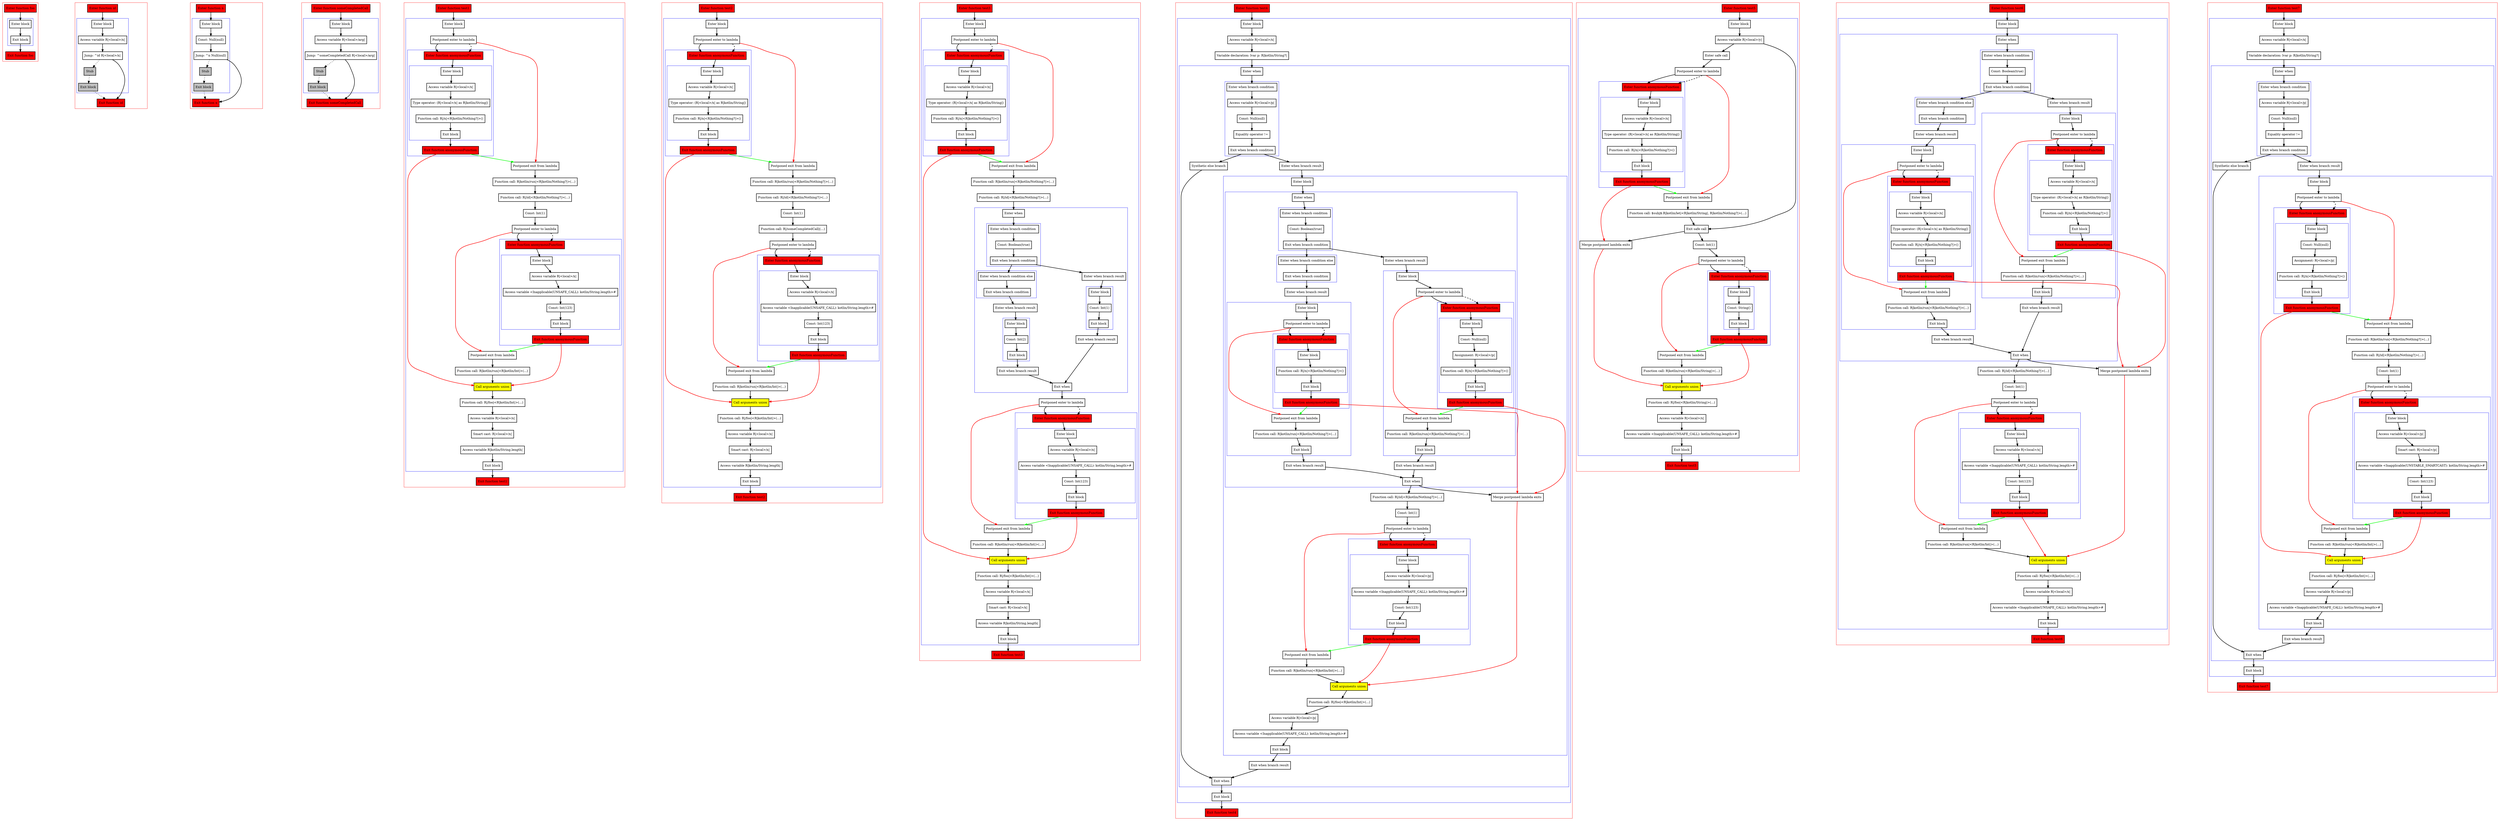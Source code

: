 digraph flowFromInplaceLambda2_kt {
    graph [nodesep=3]
    node [shape=box penwidth=2]
    edge [penwidth=2]

    subgraph cluster_0 {
        color=red
        0 [label="Enter function foo" style="filled" fillcolor=red];
        subgraph cluster_1 {
            color=blue
            1 [label="Enter block"];
            2 [label="Exit block"];
        }
        3 [label="Exit function foo" style="filled" fillcolor=red];
    }
    0 -> {1};
    1 -> {2};
    2 -> {3};

    subgraph cluster_2 {
        color=red
        4 [label="Enter function id" style="filled" fillcolor=red];
        subgraph cluster_3 {
            color=blue
            5 [label="Enter block"];
            6 [label="Access variable R|<local>/x|"];
            7 [label="Jump: ^id R|<local>/x|"];
            8 [label="Stub" style="filled" fillcolor=gray];
            9 [label="Exit block" style="filled" fillcolor=gray];
        }
        10 [label="Exit function id" style="filled" fillcolor=red];
    }
    4 -> {5};
    5 -> {6};
    6 -> {7};
    7 -> {10};
    7 -> {8} [style=dotted];
    8 -> {9} [style=dotted];
    9 -> {10} [style=dotted];

    subgraph cluster_4 {
        color=red
        11 [label="Enter function n" style="filled" fillcolor=red];
        subgraph cluster_5 {
            color=blue
            12 [label="Enter block"];
            13 [label="Const: Null(null)"];
            14 [label="Jump: ^n Null(null)"];
            15 [label="Stub" style="filled" fillcolor=gray];
            16 [label="Exit block" style="filled" fillcolor=gray];
        }
        17 [label="Exit function n" style="filled" fillcolor=red];
    }
    11 -> {12};
    12 -> {13};
    13 -> {14};
    14 -> {17};
    14 -> {15} [style=dotted];
    15 -> {16} [style=dotted];
    16 -> {17} [style=dotted];

    subgraph cluster_6 {
        color=red
        18 [label="Enter function someCompletedCall" style="filled" fillcolor=red];
        subgraph cluster_7 {
            color=blue
            19 [label="Enter block"];
            20 [label="Access variable R|<local>/arg|"];
            21 [label="Jump: ^someCompletedCall R|<local>/arg|"];
            22 [label="Stub" style="filled" fillcolor=gray];
            23 [label="Exit block" style="filled" fillcolor=gray];
        }
        24 [label="Exit function someCompletedCall" style="filled" fillcolor=red];
    }
    18 -> {19};
    19 -> {20};
    20 -> {21};
    21 -> {24};
    21 -> {22} [style=dotted];
    22 -> {23} [style=dotted];
    23 -> {24} [style=dotted];

    subgraph cluster_8 {
        color=red
        25 [label="Enter function test1" style="filled" fillcolor=red];
        subgraph cluster_9 {
            color=blue
            26 [label="Enter block"];
            27 [label="Postponed enter to lambda"];
            subgraph cluster_10 {
                color=blue
                42 [label="Enter function anonymousFunction" style="filled" fillcolor=red];
                subgraph cluster_11 {
                    color=blue
                    43 [label="Enter block"];
                    44 [label="Access variable R|<local>/x|"];
                    45 [label="Type operator: (R|<local>/x| as R|kotlin/String|)"];
                    46 [label="Function call: R|/n|<R|kotlin/Nothing?|>()"];
                    47 [label="Exit block"];
                }
                48 [label="Exit function anonymousFunction" style="filled" fillcolor=red];
            }
            28 [label="Postponed exit from lambda"];
            29 [label="Function call: R|kotlin/run|<R|kotlin/Nothing?|>(...)"];
            30 [label="Function call: R|/id|<R|kotlin/Nothing?|>(...)"];
            31 [label="Const: Int(1)"];
            32 [label="Postponed enter to lambda"];
            subgraph cluster_12 {
                color=blue
                49 [label="Enter function anonymousFunction" style="filled" fillcolor=red];
                subgraph cluster_13 {
                    color=blue
                    50 [label="Enter block"];
                    51 [label="Access variable R|<local>/x|"];
                    52 [label="Access variable <Inapplicable(UNSAFE_CALL): kotlin/String.length>#"];
                    53 [label="Const: Int(123)"];
                    54 [label="Exit block"];
                }
                55 [label="Exit function anonymousFunction" style="filled" fillcolor=red];
            }
            33 [label="Postponed exit from lambda"];
            34 [label="Function call: R|kotlin/run|<R|kotlin/Int|>(...)"];
            35 [label="Call arguments union" style="filled" fillcolor=yellow];
            36 [label="Function call: R|/foo|<R|kotlin/Int|>(...)"];
            37 [label="Access variable R|<local>/x|"];
            38 [label="Smart cast: R|<local>/x|"];
            39 [label="Access variable R|kotlin/String.length|"];
            40 [label="Exit block"];
        }
        41 [label="Exit function test1" style="filled" fillcolor=red];
    }
    25 -> {26};
    26 -> {27};
    27 -> {42};
    27 -> {28} [color=red];
    27 -> {42} [style=dashed];
    28 -> {29};
    29 -> {30};
    30 -> {31};
    31 -> {32};
    32 -> {49};
    32 -> {33} [color=red];
    32 -> {49} [style=dashed];
    33 -> {34};
    34 -> {35};
    35 -> {36};
    36 -> {37};
    37 -> {38};
    38 -> {39};
    39 -> {40};
    40 -> {41};
    42 -> {43};
    43 -> {44};
    44 -> {45};
    45 -> {46};
    46 -> {47};
    47 -> {48};
    48 -> {35} [color=red];
    48 -> {28} [color=green];
    49 -> {50};
    50 -> {51};
    51 -> {52};
    52 -> {53};
    53 -> {54};
    54 -> {55};
    55 -> {35} [color=red];
    55 -> {33} [color=green];

    subgraph cluster_14 {
        color=red
        56 [label="Enter function test2" style="filled" fillcolor=red];
        subgraph cluster_15 {
            color=blue
            57 [label="Enter block"];
            58 [label="Postponed enter to lambda"];
            subgraph cluster_16 {
                color=blue
                74 [label="Enter function anonymousFunction" style="filled" fillcolor=red];
                subgraph cluster_17 {
                    color=blue
                    75 [label="Enter block"];
                    76 [label="Access variable R|<local>/x|"];
                    77 [label="Type operator: (R|<local>/x| as R|kotlin/String|)"];
                    78 [label="Function call: R|/n|<R|kotlin/Nothing?|>()"];
                    79 [label="Exit block"];
                }
                80 [label="Exit function anonymousFunction" style="filled" fillcolor=red];
            }
            59 [label="Postponed exit from lambda"];
            60 [label="Function call: R|kotlin/run|<R|kotlin/Nothing?|>(...)"];
            61 [label="Function call: R|/id|<R|kotlin/Nothing?|>(...)"];
            62 [label="Const: Int(1)"];
            63 [label="Function call: R|/someCompletedCall|(...)"];
            64 [label="Postponed enter to lambda"];
            subgraph cluster_18 {
                color=blue
                81 [label="Enter function anonymousFunction" style="filled" fillcolor=red];
                subgraph cluster_19 {
                    color=blue
                    82 [label="Enter block"];
                    83 [label="Access variable R|<local>/x|"];
                    84 [label="Access variable <Inapplicable(UNSAFE_CALL): kotlin/String.length>#"];
                    85 [label="Const: Int(123)"];
                    86 [label="Exit block"];
                }
                87 [label="Exit function anonymousFunction" style="filled" fillcolor=red];
            }
            65 [label="Postponed exit from lambda"];
            66 [label="Function call: R|kotlin/run|<R|kotlin/Int|>(...)"];
            67 [label="Call arguments union" style="filled" fillcolor=yellow];
            68 [label="Function call: R|/foo|<R|kotlin/Int|>(...)"];
            69 [label="Access variable R|<local>/x|"];
            70 [label="Smart cast: R|<local>/x|"];
            71 [label="Access variable R|kotlin/String.length|"];
            72 [label="Exit block"];
        }
        73 [label="Exit function test2" style="filled" fillcolor=red];
    }
    56 -> {57};
    57 -> {58};
    58 -> {74};
    58 -> {59} [color=red];
    58 -> {74} [style=dashed];
    59 -> {60};
    60 -> {61};
    61 -> {62};
    62 -> {63};
    63 -> {64};
    64 -> {81};
    64 -> {65} [color=red];
    64 -> {81} [style=dashed];
    65 -> {66};
    66 -> {67};
    67 -> {68};
    68 -> {69};
    69 -> {70};
    70 -> {71};
    71 -> {72};
    72 -> {73};
    74 -> {75};
    75 -> {76};
    76 -> {77};
    77 -> {78};
    78 -> {79};
    79 -> {80};
    80 -> {67} [color=red];
    80 -> {59} [color=green];
    81 -> {82};
    82 -> {83};
    83 -> {84};
    84 -> {85};
    85 -> {86};
    86 -> {87};
    87 -> {67} [color=red];
    87 -> {65} [color=green];

    subgraph cluster_20 {
        color=red
        88 [label="Enter function test3" style="filled" fillcolor=red];
        subgraph cluster_21 {
            color=blue
            89 [label="Enter block"];
            90 [label="Postponed enter to lambda"];
            subgraph cluster_22 {
                color=blue
                121 [label="Enter function anonymousFunction" style="filled" fillcolor=red];
                subgraph cluster_23 {
                    color=blue
                    122 [label="Enter block"];
                    123 [label="Access variable R|<local>/x|"];
                    124 [label="Type operator: (R|<local>/x| as R|kotlin/String|)"];
                    125 [label="Function call: R|/n|<R|kotlin/Nothing?|>()"];
                    126 [label="Exit block"];
                }
                127 [label="Exit function anonymousFunction" style="filled" fillcolor=red];
            }
            91 [label="Postponed exit from lambda"];
            92 [label="Function call: R|kotlin/run|<R|kotlin/Nothing?|>(...)"];
            93 [label="Function call: R|/id|<R|kotlin/Nothing?|>(...)"];
            subgraph cluster_24 {
                color=blue
                94 [label="Enter when"];
                subgraph cluster_25 {
                    color=blue
                    95 [label="Enter when branch condition "];
                    96 [label="Const: Boolean(true)"];
                    97 [label="Exit when branch condition"];
                }
                subgraph cluster_26 {
                    color=blue
                    98 [label="Enter when branch condition else"];
                    99 [label="Exit when branch condition"];
                }
                100 [label="Enter when branch result"];
                subgraph cluster_27 {
                    color=blue
                    101 [label="Enter block"];
                    102 [label="Const: Int(2)"];
                    103 [label="Exit block"];
                }
                104 [label="Exit when branch result"];
                105 [label="Enter when branch result"];
                subgraph cluster_28 {
                    color=blue
                    106 [label="Enter block"];
                    107 [label="Const: Int(1)"];
                    108 [label="Exit block"];
                }
                109 [label="Exit when branch result"];
                110 [label="Exit when"];
            }
            111 [label="Postponed enter to lambda"];
            subgraph cluster_29 {
                color=blue
                128 [label="Enter function anonymousFunction" style="filled" fillcolor=red];
                subgraph cluster_30 {
                    color=blue
                    129 [label="Enter block"];
                    130 [label="Access variable R|<local>/x|"];
                    131 [label="Access variable <Inapplicable(UNSAFE_CALL): kotlin/String.length>#"];
                    132 [label="Const: Int(123)"];
                    133 [label="Exit block"];
                }
                134 [label="Exit function anonymousFunction" style="filled" fillcolor=red];
            }
            112 [label="Postponed exit from lambda"];
            113 [label="Function call: R|kotlin/run|<R|kotlin/Int|>(...)"];
            114 [label="Call arguments union" style="filled" fillcolor=yellow];
            115 [label="Function call: R|/foo|<R|kotlin/Int|>(...)"];
            116 [label="Access variable R|<local>/x|"];
            117 [label="Smart cast: R|<local>/x|"];
            118 [label="Access variable R|kotlin/String.length|"];
            119 [label="Exit block"];
        }
        120 [label="Exit function test3" style="filled" fillcolor=red];
    }
    88 -> {89};
    89 -> {90};
    90 -> {121};
    90 -> {91} [color=red];
    90 -> {121} [style=dashed];
    91 -> {92};
    92 -> {93};
    93 -> {94};
    94 -> {95};
    95 -> {96};
    96 -> {97};
    97 -> {105 98};
    98 -> {99};
    99 -> {100};
    100 -> {101};
    101 -> {102};
    102 -> {103};
    103 -> {104};
    104 -> {110};
    105 -> {106};
    106 -> {107};
    107 -> {108};
    108 -> {109};
    109 -> {110};
    110 -> {111};
    111 -> {128};
    111 -> {112} [color=red];
    111 -> {128} [style=dashed];
    112 -> {113};
    113 -> {114};
    114 -> {115};
    115 -> {116};
    116 -> {117};
    117 -> {118};
    118 -> {119};
    119 -> {120};
    121 -> {122};
    122 -> {123};
    123 -> {124};
    124 -> {125};
    125 -> {126};
    126 -> {127};
    127 -> {114} [color=red];
    127 -> {91} [color=green];
    128 -> {129};
    129 -> {130};
    130 -> {131};
    131 -> {132};
    132 -> {133};
    133 -> {134};
    134 -> {114} [color=red];
    134 -> {112} [color=green];

    subgraph cluster_31 {
        color=red
        135 [label="Enter function test4" style="filled" fillcolor=red];
        subgraph cluster_32 {
            color=blue
            136 [label="Enter block"];
            137 [label="Access variable R|<local>/x|"];
            138 [label="Variable declaration: lvar p: R|kotlin/String?|"];
            subgraph cluster_33 {
                color=blue
                139 [label="Enter when"];
                subgraph cluster_34 {
                    color=blue
                    140 [label="Enter when branch condition "];
                    141 [label="Access variable R|<local>/p|"];
                    142 [label="Const: Null(null)"];
                    143 [label="Equality operator !="];
                    144 [label="Exit when branch condition"];
                }
                145 [label="Synthetic else branch"];
                146 [label="Enter when branch result"];
                subgraph cluster_35 {
                    color=blue
                    147 [label="Enter block"];
                    subgraph cluster_36 {
                        color=blue
                        148 [label="Enter when"];
                        subgraph cluster_37 {
                            color=blue
                            149 [label="Enter when branch condition "];
                            150 [label="Const: Boolean(true)"];
                            151 [label="Exit when branch condition"];
                        }
                        subgraph cluster_38 {
                            color=blue
                            152 [label="Enter when branch condition else"];
                            153 [label="Exit when branch condition"];
                        }
                        154 [label="Enter when branch result"];
                        subgraph cluster_39 {
                            color=blue
                            155 [label="Enter block"];
                            156 [label="Postponed enter to lambda"];
                            subgraph cluster_40 {
                                color=blue
                                191 [label="Enter function anonymousFunction" style="filled" fillcolor=red];
                                subgraph cluster_41 {
                                    color=blue
                                    192 [label="Enter block"];
                                    193 [label="Function call: R|/n|<R|kotlin/Nothing?|>()"];
                                    194 [label="Exit block"];
                                }
                                195 [label="Exit function anonymousFunction" style="filled" fillcolor=red];
                            }
                            157 [label="Postponed exit from lambda"];
                            158 [label="Function call: R|kotlin/run|<R|kotlin/Nothing?|>(...)"];
                            159 [label="Exit block"];
                        }
                        160 [label="Exit when branch result"];
                        161 [label="Enter when branch result"];
                        subgraph cluster_42 {
                            color=blue
                            162 [label="Enter block"];
                            163 [label="Postponed enter to lambda"];
                            subgraph cluster_43 {
                                color=blue
                                184 [label="Enter function anonymousFunction" style="filled" fillcolor=red];
                                subgraph cluster_44 {
                                    color=blue
                                    185 [label="Enter block"];
                                    186 [label="Const: Null(null)"];
                                    187 [label="Assignment: R|<local>/p|"];
                                    188 [label="Function call: R|/n|<R|kotlin/Nothing?|>()"];
                                    189 [label="Exit block"];
                                }
                                190 [label="Exit function anonymousFunction" style="filled" fillcolor=red];
                            }
                            164 [label="Postponed exit from lambda"];
                            165 [label="Function call: R|kotlin/run|<R|kotlin/Nothing?|>(...)"];
                            166 [label="Exit block"];
                        }
                        167 [label="Exit when branch result"];
                        168 [label="Exit when"];
                    }
                    169 [label="Function call: R|/id|<R|kotlin/Nothing?|>(...)"];
                    170 [label="Const: Int(1)"];
                    171 [label="Postponed enter to lambda"];
                    subgraph cluster_45 {
                        color=blue
                        196 [label="Enter function anonymousFunction" style="filled" fillcolor=red];
                        subgraph cluster_46 {
                            color=blue
                            197 [label="Enter block"];
                            198 [label="Access variable R|<local>/p|"];
                            199 [label="Access variable <Inapplicable(UNSAFE_CALL): kotlin/String.length>#"];
                            200 [label="Const: Int(123)"];
                            201 [label="Exit block"];
                        }
                        202 [label="Exit function anonymousFunction" style="filled" fillcolor=red];
                    }
                    172 [label="Postponed exit from lambda"];
                    173 [label="Function call: R|kotlin/run|<R|kotlin/Int|>(...)"];
                    174 [label="Merge postponed lambda exits"];
                    175 [label="Call arguments union" style="filled" fillcolor=yellow];
                    176 [label="Function call: R|/foo|<R|kotlin/Int|>(...)"];
                    177 [label="Access variable R|<local>/p|"];
                    178 [label="Access variable <Inapplicable(UNSAFE_CALL): kotlin/String.length>#"];
                    179 [label="Exit block"];
                }
                180 [label="Exit when branch result"];
                181 [label="Exit when"];
            }
            182 [label="Exit block"];
        }
        183 [label="Exit function test4" style="filled" fillcolor=red];
    }
    135 -> {136};
    136 -> {137};
    137 -> {138};
    138 -> {139};
    139 -> {140};
    140 -> {141};
    141 -> {142};
    142 -> {143};
    143 -> {144};
    144 -> {146 145};
    145 -> {181};
    146 -> {147};
    147 -> {148};
    148 -> {149};
    149 -> {150};
    150 -> {151};
    151 -> {161 152};
    152 -> {153};
    153 -> {154};
    154 -> {155};
    155 -> {156};
    156 -> {191};
    156 -> {157} [color=red];
    156 -> {191} [style=dashed];
    157 -> {158};
    158 -> {159};
    159 -> {160};
    160 -> {168};
    161 -> {162};
    162 -> {163};
    163 -> {184};
    163 -> {164} [color=red];
    163 -> {184} [style=dashed];
    164 -> {165};
    165 -> {166};
    166 -> {167};
    167 -> {168};
    168 -> {174 169};
    169 -> {170};
    170 -> {171};
    171 -> {196};
    171 -> {172} [color=red];
    171 -> {196} [style=dashed];
    172 -> {173};
    173 -> {175};
    174 -> {175} [color=red];
    175 -> {176};
    176 -> {177};
    177 -> {178};
    178 -> {179};
    179 -> {180};
    180 -> {181};
    181 -> {182};
    182 -> {183};
    184 -> {185};
    185 -> {186};
    186 -> {187};
    187 -> {188};
    188 -> {189};
    189 -> {190};
    190 -> {174} [color=red];
    190 -> {164} [color=green];
    191 -> {192};
    192 -> {193};
    193 -> {194};
    194 -> {195};
    195 -> {174} [color=red];
    195 -> {157} [color=green];
    196 -> {197};
    197 -> {198};
    198 -> {199};
    199 -> {200};
    200 -> {201};
    201 -> {202};
    202 -> {175} [color=red];
    202 -> {172} [color=green];

    subgraph cluster_47 {
        color=red
        203 [label="Enter function test5" style="filled" fillcolor=red];
        subgraph cluster_48 {
            color=blue
            204 [label="Enter block"];
            205 [label="Access variable R|<local>/y|"];
            206 [label="Enter safe call"];
            207 [label="Postponed enter to lambda"];
            subgraph cluster_49 {
                color=blue
                222 [label="Enter function anonymousFunction" style="filled" fillcolor=red];
                subgraph cluster_50 {
                    color=blue
                    223 [label="Enter block"];
                    224 [label="Access variable R|<local>/x|"];
                    225 [label="Type operator: (R|<local>/x| as R|kotlin/String|)"];
                    226 [label="Function call: R|/n|<R|kotlin/Nothing?|>()"];
                    227 [label="Exit block"];
                }
                228 [label="Exit function anonymousFunction" style="filled" fillcolor=red];
            }
            208 [label="Postponed exit from lambda"];
            209 [label="Function call: $subj$.R|kotlin/let|<R|kotlin/String|, R|kotlin/Nothing?|>(...)"];
            210 [label="Exit safe call"];
            211 [label="Const: Int(1)"];
            212 [label="Postponed enter to lambda"];
            subgraph cluster_51 {
                color=blue
                229 [label="Enter function anonymousFunction" style="filled" fillcolor=red];
                subgraph cluster_52 {
                    color=blue
                    230 [label="Enter block"];
                    231 [label="Const: String()"];
                    232 [label="Exit block"];
                }
                233 [label="Exit function anonymousFunction" style="filled" fillcolor=red];
            }
            213 [label="Postponed exit from lambda"];
            214 [label="Function call: R|kotlin/run|<R|kotlin/String|>(...)"];
            215 [label="Merge postponed lambda exits"];
            216 [label="Call arguments union" style="filled" fillcolor=yellow];
            217 [label="Function call: R|/foo|<R|kotlin/String|>(...)"];
            218 [label="Access variable R|<local>/x|"];
            219 [label="Access variable <Inapplicable(UNSAFE_CALL): kotlin/String.length>#"];
            220 [label="Exit block"];
        }
        221 [label="Exit function test5" style="filled" fillcolor=red];
    }
    203 -> {204};
    204 -> {205};
    205 -> {206 210};
    206 -> {207};
    207 -> {222};
    207 -> {208} [color=red];
    207 -> {222} [style=dashed];
    208 -> {209};
    209 -> {210};
    210 -> {215 211};
    211 -> {212};
    212 -> {229};
    212 -> {213} [color=red];
    212 -> {229} [style=dashed];
    213 -> {214};
    214 -> {216};
    215 -> {216} [color=red];
    216 -> {217};
    217 -> {218};
    218 -> {219};
    219 -> {220};
    220 -> {221};
    222 -> {223};
    223 -> {224};
    224 -> {225};
    225 -> {226};
    226 -> {227};
    227 -> {228};
    228 -> {215} [color=red];
    228 -> {208} [color=green];
    229 -> {230};
    230 -> {231};
    231 -> {232};
    232 -> {233};
    233 -> {216} [color=red];
    233 -> {213} [color=green];

    subgraph cluster_53 {
        color=red
        234 [label="Enter function test6" style="filled" fillcolor=red];
        subgraph cluster_54 {
            color=blue
            235 [label="Enter block"];
            subgraph cluster_55 {
                color=blue
                236 [label="Enter when"];
                subgraph cluster_56 {
                    color=blue
                    237 [label="Enter when branch condition "];
                    238 [label="Const: Boolean(true)"];
                    239 [label="Exit when branch condition"];
                }
                subgraph cluster_57 {
                    color=blue
                    240 [label="Enter when branch condition else"];
                    241 [label="Exit when branch condition"];
                }
                242 [label="Enter when branch result"];
                subgraph cluster_58 {
                    color=blue
                    243 [label="Enter block"];
                    244 [label="Postponed enter to lambda"];
                    subgraph cluster_59 {
                        color=blue
                        276 [label="Enter function anonymousFunction" style="filled" fillcolor=red];
                        subgraph cluster_60 {
                            color=blue
                            277 [label="Enter block"];
                            278 [label="Access variable R|<local>/x|"];
                            279 [label="Type operator: (R|<local>/x| as R|kotlin/String|)"];
                            280 [label="Function call: R|/n|<R|kotlin/Nothing?|>()"];
                            281 [label="Exit block"];
                        }
                        282 [label="Exit function anonymousFunction" style="filled" fillcolor=red];
                    }
                    245 [label="Postponed exit from lambda"];
                    246 [label="Function call: R|kotlin/run|<R|kotlin/Nothing?|>(...)"];
                    247 [label="Exit block"];
                }
                248 [label="Exit when branch result"];
                249 [label="Enter when branch result"];
                subgraph cluster_61 {
                    color=blue
                    250 [label="Enter block"];
                    251 [label="Postponed enter to lambda"];
                    subgraph cluster_62 {
                        color=blue
                        269 [label="Enter function anonymousFunction" style="filled" fillcolor=red];
                        subgraph cluster_63 {
                            color=blue
                            270 [label="Enter block"];
                            271 [label="Access variable R|<local>/x|"];
                            272 [label="Type operator: (R|<local>/x| as R|kotlin/String|)"];
                            273 [label="Function call: R|/n|<R|kotlin/Nothing?|>()"];
                            274 [label="Exit block"];
                        }
                        275 [label="Exit function anonymousFunction" style="filled" fillcolor=red];
                    }
                    252 [label="Postponed exit from lambda"];
                    253 [label="Function call: R|kotlin/run|<R|kotlin/Nothing?|>(...)"];
                    254 [label="Exit block"];
                }
                255 [label="Exit when branch result"];
                256 [label="Exit when"];
            }
            257 [label="Function call: R|/id|<R|kotlin/Nothing?|>(...)"];
            258 [label="Const: Int(1)"];
            259 [label="Postponed enter to lambda"];
            subgraph cluster_64 {
                color=blue
                283 [label="Enter function anonymousFunction" style="filled" fillcolor=red];
                subgraph cluster_65 {
                    color=blue
                    284 [label="Enter block"];
                    285 [label="Access variable R|<local>/x|"];
                    286 [label="Access variable <Inapplicable(UNSAFE_CALL): kotlin/String.length>#"];
                    287 [label="Const: Int(123)"];
                    288 [label="Exit block"];
                }
                289 [label="Exit function anonymousFunction" style="filled" fillcolor=red];
            }
            260 [label="Postponed exit from lambda"];
            261 [label="Function call: R|kotlin/run|<R|kotlin/Int|>(...)"];
            262 [label="Merge postponed lambda exits"];
            263 [label="Call arguments union" style="filled" fillcolor=yellow];
            264 [label="Function call: R|/foo|<R|kotlin/Int|>(...)"];
            265 [label="Access variable R|<local>/x|"];
            266 [label="Access variable <Inapplicable(UNSAFE_CALL): kotlin/String.length>#"];
            267 [label="Exit block"];
        }
        268 [label="Exit function test6" style="filled" fillcolor=red];
    }
    234 -> {235};
    235 -> {236};
    236 -> {237};
    237 -> {238};
    238 -> {239};
    239 -> {249 240};
    240 -> {241};
    241 -> {242};
    242 -> {243};
    243 -> {244};
    244 -> {276};
    244 -> {245} [color=red];
    244 -> {276} [style=dashed];
    245 -> {246};
    246 -> {247};
    247 -> {248};
    248 -> {256};
    249 -> {250};
    250 -> {251};
    251 -> {269};
    251 -> {252} [color=red];
    251 -> {269} [style=dashed];
    252 -> {253};
    253 -> {254};
    254 -> {255};
    255 -> {256};
    256 -> {262 257};
    257 -> {258};
    258 -> {259};
    259 -> {283};
    259 -> {260} [color=red];
    259 -> {283} [style=dashed];
    260 -> {261};
    261 -> {263};
    262 -> {263} [color=red];
    263 -> {264};
    264 -> {265};
    265 -> {266};
    266 -> {267};
    267 -> {268};
    269 -> {270};
    270 -> {271};
    271 -> {272};
    272 -> {273};
    273 -> {274};
    274 -> {275};
    275 -> {262} [color=red];
    275 -> {252} [color=green];
    276 -> {277};
    277 -> {278};
    278 -> {279};
    279 -> {280};
    280 -> {281};
    281 -> {282};
    282 -> {262} [color=red];
    282 -> {245} [color=green];
    283 -> {284};
    284 -> {285};
    285 -> {286};
    286 -> {287};
    287 -> {288};
    288 -> {289};
    289 -> {263} [color=red];
    289 -> {260} [color=green];

    subgraph cluster_66 {
        color=red
        290 [label="Enter function test7" style="filled" fillcolor=red];
        subgraph cluster_67 {
            color=blue
            291 [label="Enter block"];
            292 [label="Access variable R|<local>/x|"];
            293 [label="Variable declaration: lvar p: R|kotlin/String?|"];
            subgraph cluster_68 {
                color=blue
                294 [label="Enter when"];
                subgraph cluster_69 {
                    color=blue
                    295 [label="Enter when branch condition "];
                    296 [label="Access variable R|<local>/p|"];
                    297 [label="Const: Null(null)"];
                    298 [label="Equality operator !="];
                    299 [label="Exit when branch condition"];
                }
                300 [label="Synthetic else branch"];
                301 [label="Enter when branch result"];
                subgraph cluster_70 {
                    color=blue
                    302 [label="Enter block"];
                    303 [label="Postponed enter to lambda"];
                    subgraph cluster_71 {
                        color=blue
                        320 [label="Enter function anonymousFunction" style="filled" fillcolor=red];
                        subgraph cluster_72 {
                            color=blue
                            321 [label="Enter block"];
                            322 [label="Const: Null(null)"];
                            323 [label="Assignment: R|<local>/p|"];
                            324 [label="Function call: R|/n|<R|kotlin/Nothing?|>()"];
                            325 [label="Exit block"];
                        }
                        326 [label="Exit function anonymousFunction" style="filled" fillcolor=red];
                    }
                    304 [label="Postponed exit from lambda"];
                    305 [label="Function call: R|kotlin/run|<R|kotlin/Nothing?|>(...)"];
                    306 [label="Function call: R|/id|<R|kotlin/Nothing?|>(...)"];
                    307 [label="Const: Int(1)"];
                    308 [label="Postponed enter to lambda"];
                    subgraph cluster_73 {
                        color=blue
                        327 [label="Enter function anonymousFunction" style="filled" fillcolor=red];
                        subgraph cluster_74 {
                            color=blue
                            328 [label="Enter block"];
                            329 [label="Access variable R|<local>/p|"];
                            330 [label="Smart cast: R|<local>/p|"];
                            331 [label="Access variable <Inapplicable(UNSTABLE_SMARTCAST): kotlin/String.length>#"];
                            332 [label="Const: Int(123)"];
                            333 [label="Exit block"];
                        }
                        334 [label="Exit function anonymousFunction" style="filled" fillcolor=red];
                    }
                    309 [label="Postponed exit from lambda"];
                    310 [label="Function call: R|kotlin/run|<R|kotlin/Int|>(...)"];
                    311 [label="Call arguments union" style="filled" fillcolor=yellow];
                    312 [label="Function call: R|/foo|<R|kotlin/Int|>(...)"];
                    313 [label="Access variable R|<local>/p|"];
                    314 [label="Access variable <Inapplicable(UNSAFE_CALL): kotlin/String.length>#"];
                    315 [label="Exit block"];
                }
                316 [label="Exit when branch result"];
                317 [label="Exit when"];
            }
            318 [label="Exit block"];
        }
        319 [label="Exit function test7" style="filled" fillcolor=red];
    }
    290 -> {291};
    291 -> {292};
    292 -> {293};
    293 -> {294};
    294 -> {295};
    295 -> {296};
    296 -> {297};
    297 -> {298};
    298 -> {299};
    299 -> {301 300};
    300 -> {317};
    301 -> {302};
    302 -> {303};
    303 -> {320};
    303 -> {304} [color=red];
    303 -> {320} [style=dashed];
    304 -> {305};
    305 -> {306};
    306 -> {307};
    307 -> {308};
    308 -> {327};
    308 -> {309} [color=red];
    308 -> {327} [style=dashed];
    309 -> {310};
    310 -> {311};
    311 -> {312};
    312 -> {313};
    313 -> {314};
    314 -> {315};
    315 -> {316};
    316 -> {317};
    317 -> {318};
    318 -> {319};
    320 -> {321};
    321 -> {322};
    322 -> {323};
    323 -> {324};
    324 -> {325};
    325 -> {326};
    326 -> {311} [color=red];
    326 -> {304} [color=green];
    327 -> {328};
    328 -> {329};
    329 -> {330};
    330 -> {331};
    331 -> {332};
    332 -> {333};
    333 -> {334};
    334 -> {311} [color=red];
    334 -> {309} [color=green];

}
